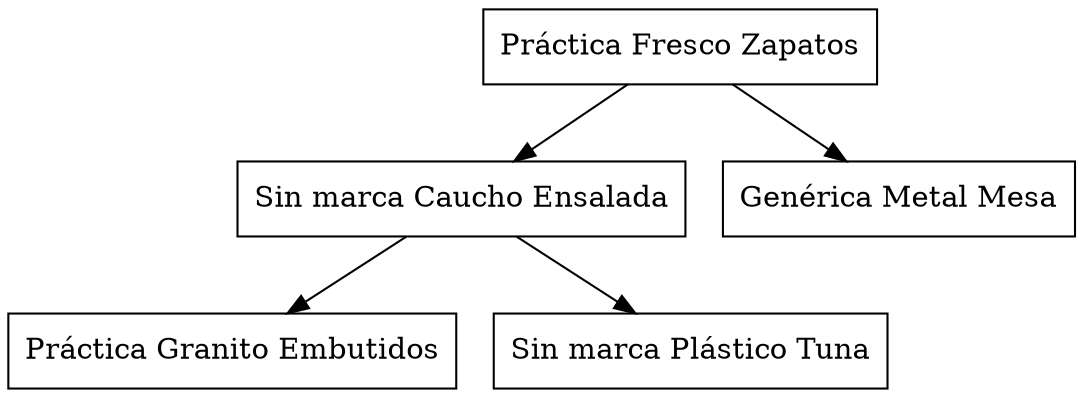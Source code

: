 digraph G{
node[shape="box" shape="record"]
nodo298[label="Práctica Fresco Zapatos"];
nodo296[label="Sin marca Caucho Ensalada"];
nodo295[label="Práctica Granito Embutidos"];
nodo296->nodo295;
nodo297[label="Sin marca Plástico Tuna"];
nodo296->nodo297;
nodo298->nodo296;
nodo299[label="Genérica Metal Mesa"];
nodo298->nodo299;
}
